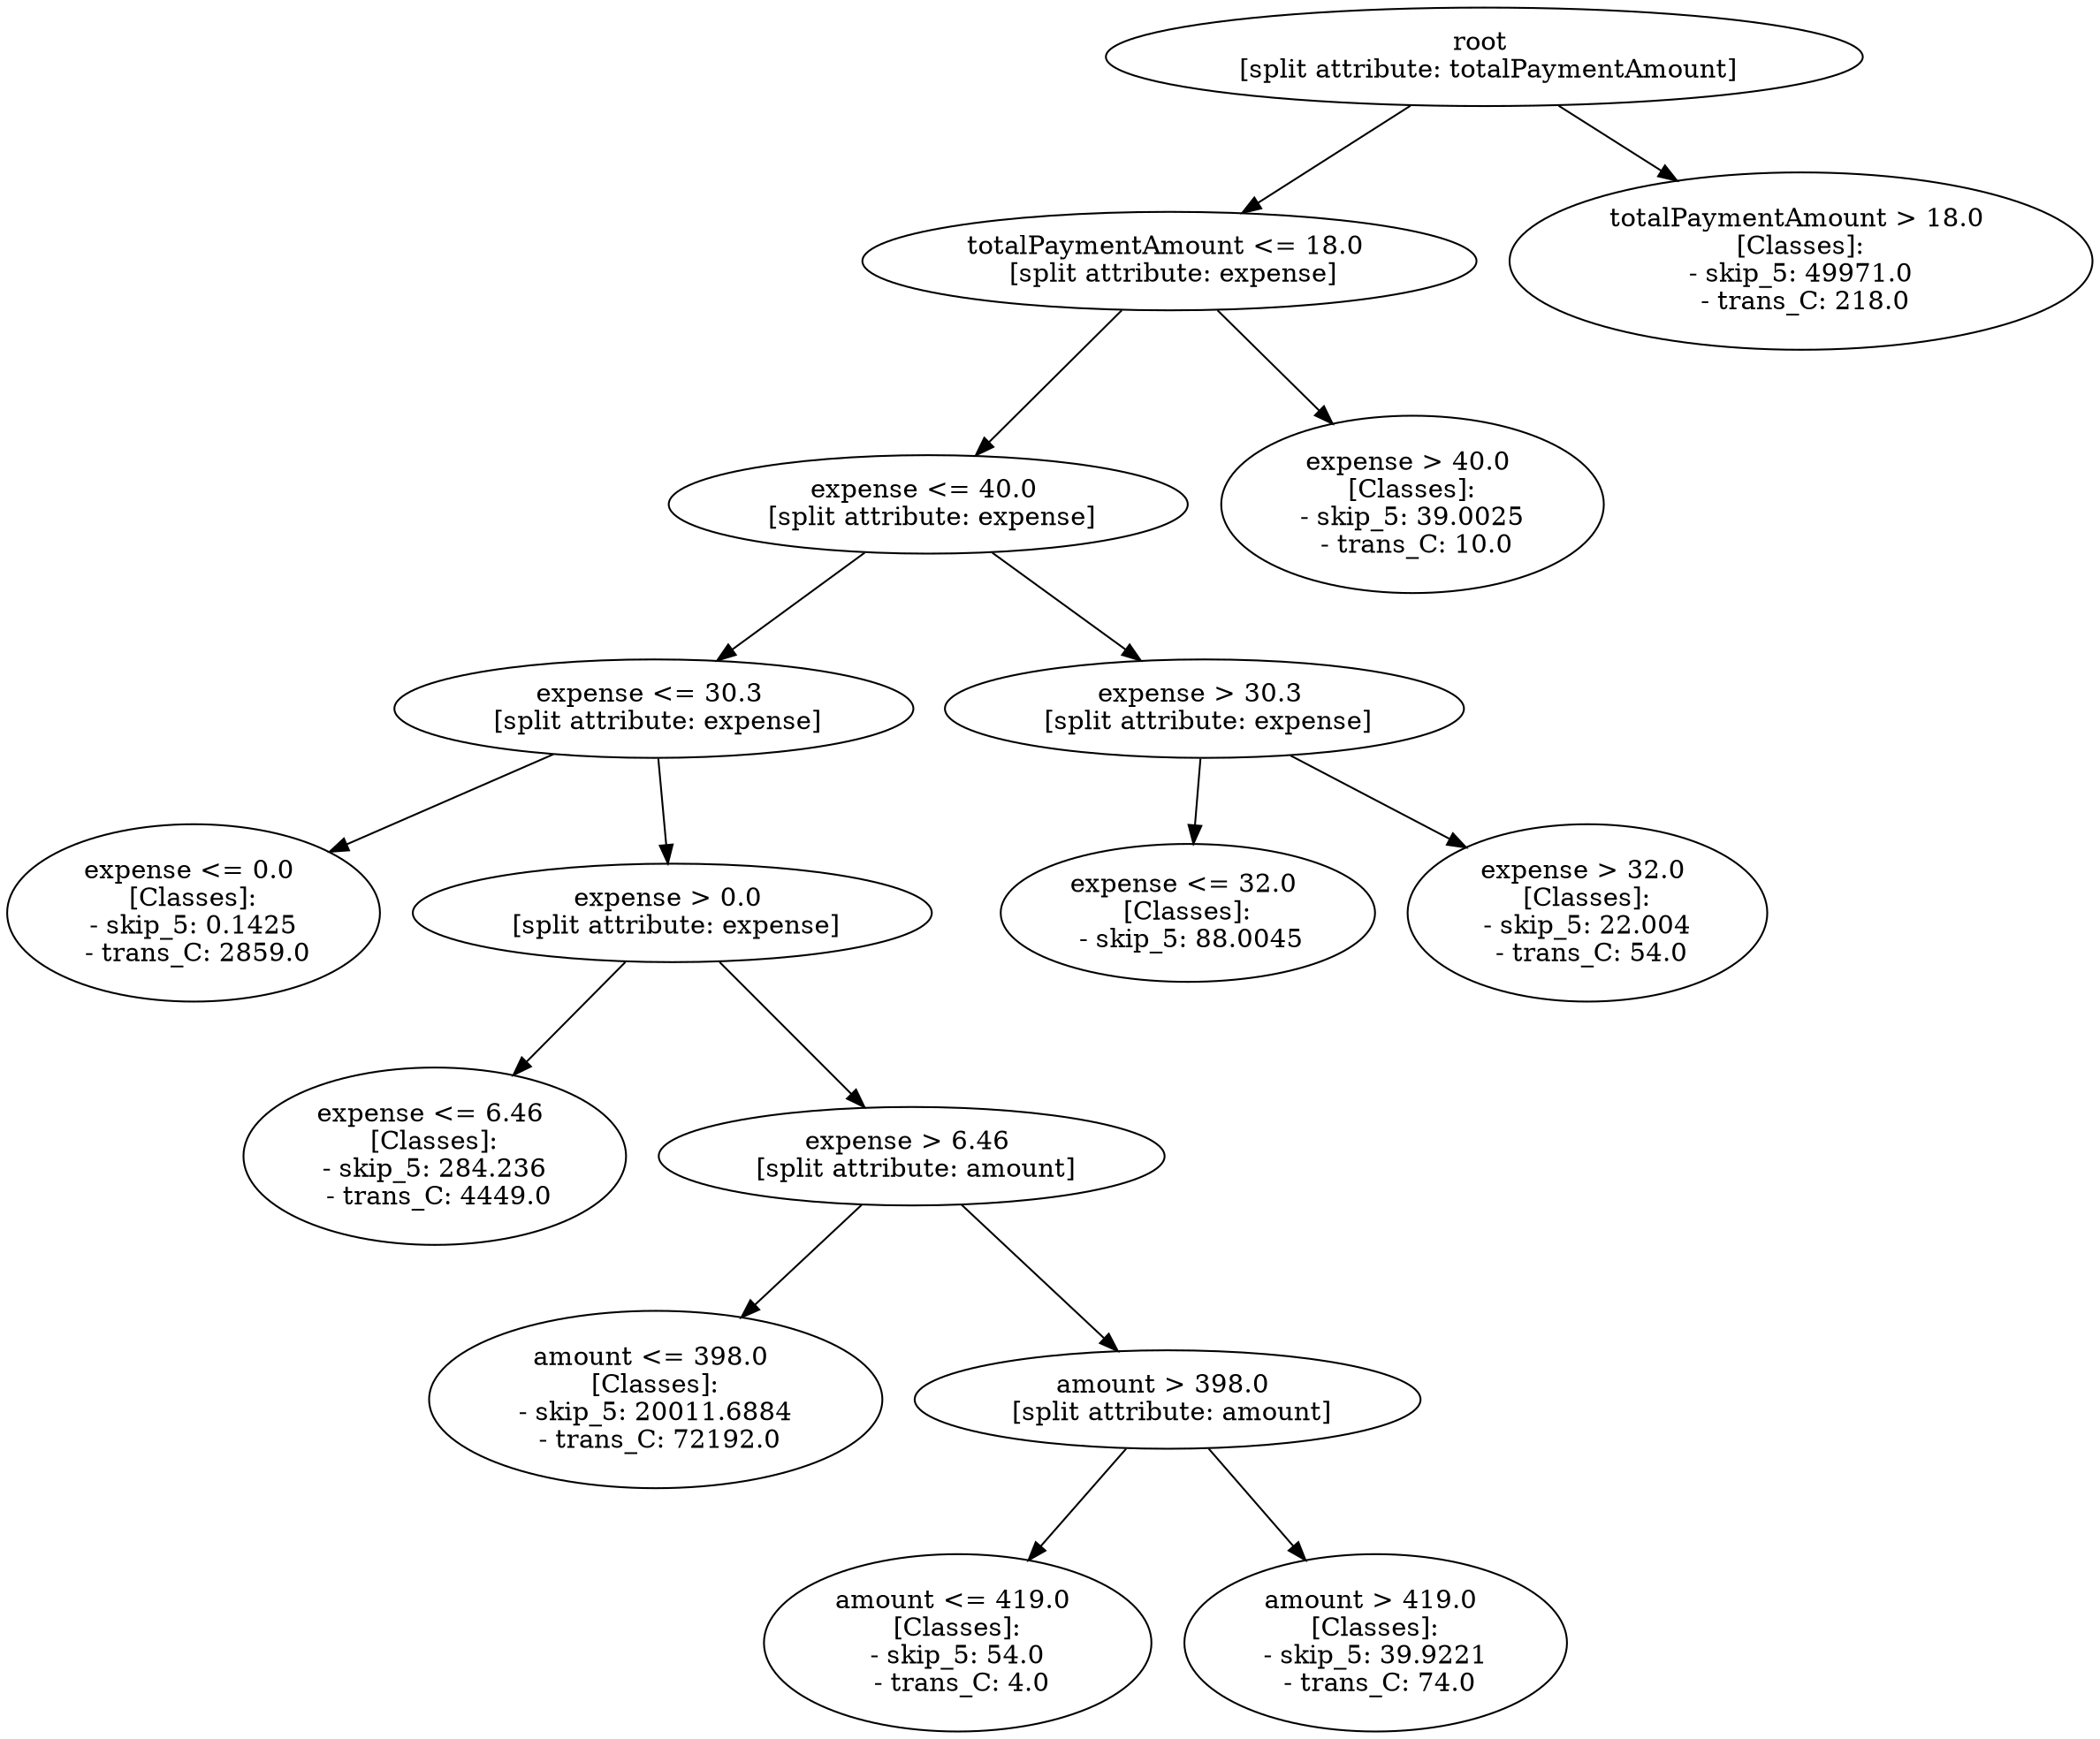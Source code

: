 // Road_Traffic_Fine_Management_Process-p_5-10
digraph "Road_Traffic_Fine_Management_Process-p_5-10" {
	"dce53f5e-28b1-4bdb-ac72-fe1bff01a6e9" [label="root 
 [split attribute: totalPaymentAmount]"]
	"4c6eed32-21cd-478e-828d-751a019c2e1a" [label="totalPaymentAmount <= 18.0 
 [split attribute: expense]"]
	"dce53f5e-28b1-4bdb-ac72-fe1bff01a6e9" -> "4c6eed32-21cd-478e-828d-751a019c2e1a"
	"9658720a-b2e2-47bd-8e2a-52dbd83a3b3f" [label="expense <= 40.0 
 [split attribute: expense]"]
	"4c6eed32-21cd-478e-828d-751a019c2e1a" -> "9658720a-b2e2-47bd-8e2a-52dbd83a3b3f"
	"5fd15051-a6b4-45b4-b5ad-399a5e69d69a" [label="expense <= 30.3 
 [split attribute: expense]"]
	"9658720a-b2e2-47bd-8e2a-52dbd83a3b3f" -> "5fd15051-a6b4-45b4-b5ad-399a5e69d69a"
	"d89208b2-6e3f-4387-8904-8757a9a92008" [label="expense <= 0.0 
 [Classes]: 
 - skip_5: 0.1425 
 - trans_C: 2859.0"]
	"5fd15051-a6b4-45b4-b5ad-399a5e69d69a" -> "d89208b2-6e3f-4387-8904-8757a9a92008"
	"4af3383a-0af2-4ce4-9dee-8fc8c751b3eb" [label="expense > 0.0 
 [split attribute: expense]"]
	"5fd15051-a6b4-45b4-b5ad-399a5e69d69a" -> "4af3383a-0af2-4ce4-9dee-8fc8c751b3eb"
	"d2a1d259-3e1a-4939-a328-01dce03a5f98" [label="expense <= 6.46 
 [Classes]: 
 - skip_5: 284.236 
 - trans_C: 4449.0"]
	"4af3383a-0af2-4ce4-9dee-8fc8c751b3eb" -> "d2a1d259-3e1a-4939-a328-01dce03a5f98"
	"42c3e2a4-f7dd-4b89-93ae-50da5d7f9615" [label="expense > 6.46 
 [split attribute: amount]"]
	"4af3383a-0af2-4ce4-9dee-8fc8c751b3eb" -> "42c3e2a4-f7dd-4b89-93ae-50da5d7f9615"
	"51ca3a74-7fb1-4ac7-8b8e-90aa8bcd7587" [label="amount <= 398.0 
 [Classes]: 
 - skip_5: 20011.6884 
 - trans_C: 72192.0"]
	"42c3e2a4-f7dd-4b89-93ae-50da5d7f9615" -> "51ca3a74-7fb1-4ac7-8b8e-90aa8bcd7587"
	"11a0464d-40fb-47dd-a406-021112a37728" [label="amount > 398.0 
 [split attribute: amount]"]
	"42c3e2a4-f7dd-4b89-93ae-50da5d7f9615" -> "11a0464d-40fb-47dd-a406-021112a37728"
	"dfb7b1d2-2d51-42e3-aa89-3fb91f185e17" [label="amount <= 419.0 
 [Classes]: 
 - skip_5: 54.0 
 - trans_C: 4.0"]
	"11a0464d-40fb-47dd-a406-021112a37728" -> "dfb7b1d2-2d51-42e3-aa89-3fb91f185e17"
	"eb9580b1-9545-4768-9a91-47efb283badc" [label="amount > 419.0 
 [Classes]: 
 - skip_5: 39.9221 
 - trans_C: 74.0"]
	"11a0464d-40fb-47dd-a406-021112a37728" -> "eb9580b1-9545-4768-9a91-47efb283badc"
	"ac9cfaa0-7f49-42fa-919d-3bff29249c97" [label="expense > 30.3 
 [split attribute: expense]"]
	"9658720a-b2e2-47bd-8e2a-52dbd83a3b3f" -> "ac9cfaa0-7f49-42fa-919d-3bff29249c97"
	"70ee37bf-c819-4fd4-96c9-753ab2d5fdba" [label="expense <= 32.0 
 [Classes]: 
 - skip_5: 88.0045"]
	"ac9cfaa0-7f49-42fa-919d-3bff29249c97" -> "70ee37bf-c819-4fd4-96c9-753ab2d5fdba"
	"da65af12-58d9-4fa9-bb5f-001c215de3ed" [label="expense > 32.0 
 [Classes]: 
 - skip_5: 22.004 
 - trans_C: 54.0"]
	"ac9cfaa0-7f49-42fa-919d-3bff29249c97" -> "da65af12-58d9-4fa9-bb5f-001c215de3ed"
	"ba4a5b27-2312-4c23-87cf-ee0a817f8a00" [label="expense > 40.0 
 [Classes]: 
 - skip_5: 39.0025 
 - trans_C: 10.0"]
	"4c6eed32-21cd-478e-828d-751a019c2e1a" -> "ba4a5b27-2312-4c23-87cf-ee0a817f8a00"
	"06302980-e47d-403f-bde9-650d35473b93" [label="totalPaymentAmount > 18.0 
 [Classes]: 
 - skip_5: 49971.0 
 - trans_C: 218.0"]
	"dce53f5e-28b1-4bdb-ac72-fe1bff01a6e9" -> "06302980-e47d-403f-bde9-650d35473b93"
}
